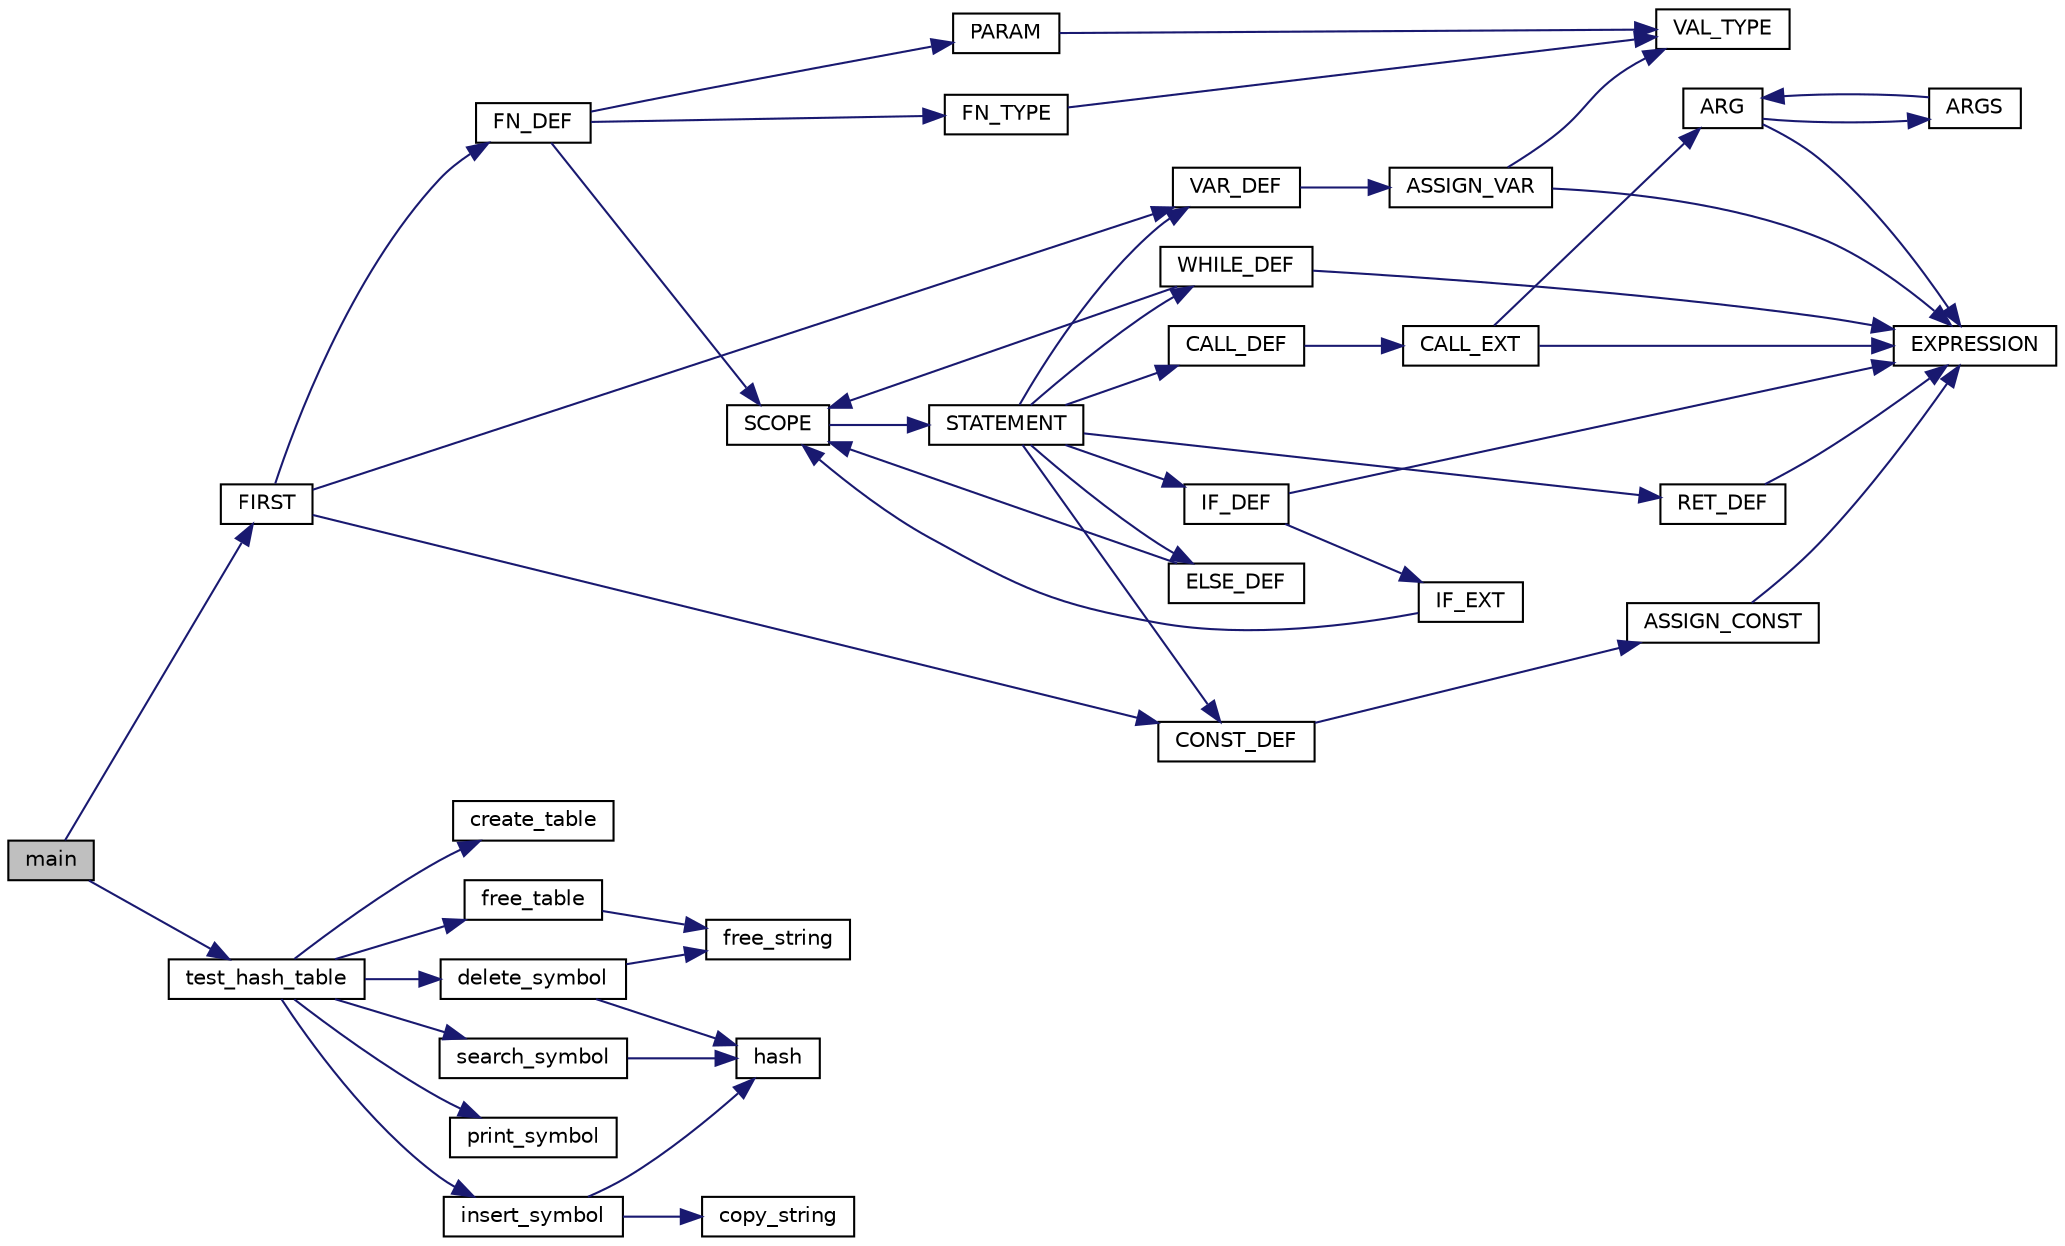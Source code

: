 digraph "main"
{
 // LATEX_PDF_SIZE
  edge [fontname="Helvetica",fontsize="10",labelfontname="Helvetica",labelfontsize="10"];
  node [fontname="Helvetica",fontsize="10",shape=record];
  rankdir="LR";
  Node1 [label="main",height=0.2,width=0.4,color="black", fillcolor="grey75", style="filled", fontcolor="black",tooltip=" "];
  Node1 -> Node2 [color="midnightblue",fontsize="10",style="solid"];
  Node2 [label="FIRST",height=0.2,width=0.4,color="black", fillcolor="white", style="filled",URL="$syntactic__analysis_8c.html#a607ec0964227a0c6c98fd79770e51c11",tooltip="Processes the FIRST rule in the syntactic analysis."];
  Node2 -> Node3 [color="midnightblue",fontsize="10",style="solid"];
  Node3 [label="CONST_DEF",height=0.2,width=0.4,color="black", fillcolor="white", style="filled",URL="$syntactic__analysis_8c.html#ab1c09d376532dc76198f8d2d6c729fef",tooltip="Processes command for constant declaration."];
  Node3 -> Node4 [color="midnightblue",fontsize="10",style="solid"];
  Node4 [label="ASSIGN_CONST",height=0.2,width=0.4,color="black", fillcolor="white", style="filled",URL="$syntactic__analysis_8c.html#aa1d8bc4c3095f3ba13e1fcc83038d948",tooltip="Processes assigning expresions to the constant."];
  Node4 -> Node5 [color="midnightblue",fontsize="10",style="solid"];
  Node5 [label="EXPRESSION",height=0.2,width=0.4,color="black", fillcolor="white", style="filled",URL="$syntactic__analysis_8c.html#a38b7a13b9a5926c2c4b6af62cec86f85",tooltip="Function for processing another argument which is in queue."];
  Node2 -> Node6 [color="midnightblue",fontsize="10",style="solid"];
  Node6 [label="FN_DEF",height=0.2,width=0.4,color="black", fillcolor="white", style="filled",URL="$syntactic__analysis_8c.html#afb9892407a0399d61e51261ff730599a",tooltip="Processes function declaration."];
  Node6 -> Node7 [color="midnightblue",fontsize="10",style="solid"];
  Node7 [label="FN_TYPE",height=0.2,width=0.4,color="black", fillcolor="white", style="filled",URL="$syntactic__analysis_8c.html#aef5821c4ef2e8e26c864efa3564244f6",tooltip="Function for verifaction enabled data types (FUNCTIONS)"];
  Node7 -> Node8 [color="midnightblue",fontsize="10",style="solid"];
  Node8 [label="VAL_TYPE",height=0.2,width=0.4,color="black", fillcolor="white", style="filled",URL="$syntactic__analysis_8c.html#aaef2bee27144c07c175bb36e4c28af9d",tooltip="Function for verifaction enabled data types (DATA TYPES)"];
  Node6 -> Node9 [color="midnightblue",fontsize="10",style="solid"];
  Node9 [label="PARAM",height=0.2,width=0.4,color="black", fillcolor="white", style="filled",URL="$syntactic__analysis_8c.html#acb21f12318c9d312a452616eb6c7262d",tooltip="Function for processing parameters of declaraced function."];
  Node9 -> Node8 [color="midnightblue",fontsize="10",style="solid"];
  Node6 -> Node10 [color="midnightblue",fontsize="10",style="solid"];
  Node10 [label="SCOPE",height=0.2,width=0.4,color="black", fillcolor="white", style="filled",URL="$syntactic__analysis_8c.html#a7d21e9db61747d6734d9a7f27d33b4f4",tooltip="Function for determining the depth of infestation."];
  Node10 -> Node11 [color="midnightblue",fontsize="10",style="solid"];
  Node11 [label="STATEMENT",height=0.2,width=0.4,color="black", fillcolor="white", style="filled",URL="$syntactic__analysis_8c.html#a7eac9e4351cf87fecd3e9a66cf5f28d8",tooltip="Processes the commands, coditions, ..."];
  Node11 -> Node12 [color="midnightblue",fontsize="10",style="solid"];
  Node12 [label="CALL_DEF",height=0.2,width=0.4,color="black", fillcolor="white", style="filled",URL="$syntactic__analysis_8c.html#a2999c303cc3fb4692b7e96d9a22e9c03",tooltip="Processes calling functions, variables."];
  Node12 -> Node13 [color="midnightblue",fontsize="10",style="solid"];
  Node13 [label="CALL_EXT",height=0.2,width=0.4,color="black", fillcolor="white", style="filled",URL="$syntactic__analysis_8c.html#ade39708cf9c0a95b1e75a94b3982f1aa",tooltip="Extended function for CALL_DEF()"];
  Node13 -> Node14 [color="midnightblue",fontsize="10",style="solid"];
  Node14 [label="ARG",height=0.2,width=0.4,color="black", fillcolor="white", style="filled",URL="$syntactic__analysis_8c.html#a83f44b9d12d581ea924af4ba707819c3",tooltip="Function for processing argument of called function."];
  Node14 -> Node15 [color="midnightblue",fontsize="10",style="solid"];
  Node15 [label="ARGS",height=0.2,width=0.4,color="black", fillcolor="white", style="filled",URL="$syntactic__analysis_8c.html#a271ef1f0dc6a029b233bcb024b19b116",tooltip="Function for processing another argument which is in queue."];
  Node15 -> Node14 [color="midnightblue",fontsize="10",style="solid"];
  Node14 -> Node5 [color="midnightblue",fontsize="10",style="solid"];
  Node13 -> Node5 [color="midnightblue",fontsize="10",style="solid"];
  Node11 -> Node3 [color="midnightblue",fontsize="10",style="solid"];
  Node11 -> Node16 [color="midnightblue",fontsize="10",style="solid"];
  Node16 [label="ELSE_DEF",height=0.2,width=0.4,color="black", fillcolor="white", style="filled",URL="$syntactic__analysis_8c.html#a047deda12297b3a39f2d50261fd7de70",tooltip="Processes else condition."];
  Node16 -> Node10 [color="midnightblue",fontsize="10",style="solid"];
  Node11 -> Node17 [color="midnightblue",fontsize="10",style="solid"];
  Node17 [label="IF_DEF",height=0.2,width=0.4,color="black", fillcolor="white", style="filled",URL="$syntactic__analysis_8c.html#ac9b33c13aa831335429748838739aef7",tooltip="Processes if condition."];
  Node17 -> Node5 [color="midnightblue",fontsize="10",style="solid"];
  Node17 -> Node18 [color="midnightblue",fontsize="10",style="solid"];
  Node18 [label="IF_EXT",height=0.2,width=0.4,color="black", fillcolor="white", style="filled",URL="$syntactic__analysis_8c.html#af131918ae0d8a1cc29cb2c8d6dc13aff",tooltip="Extended function for CALL_DEF()"];
  Node18 -> Node10 [color="midnightblue",fontsize="10",style="solid"];
  Node11 -> Node19 [color="midnightblue",fontsize="10",style="solid"];
  Node19 [label="RET_DEF",height=0.2,width=0.4,color="black", fillcolor="white", style="filled",URL="$syntactic__analysis_8c.html#a1012bbb9f570627aabec5e3eda7c4993",tooltip="Processes return command."];
  Node19 -> Node5 [color="midnightblue",fontsize="10",style="solid"];
  Node11 -> Node20 [color="midnightblue",fontsize="10",style="solid"];
  Node20 [label="VAR_DEF",height=0.2,width=0.4,color="black", fillcolor="white", style="filled",URL="$syntactic__analysis_8c.html#a49c6186e8aee36246b52305756b7a017",tooltip="Processes command for variable declaration."];
  Node20 -> Node21 [color="midnightblue",fontsize="10",style="solid"];
  Node21 [label="ASSIGN_VAR",height=0.2,width=0.4,color="black", fillcolor="white", style="filled",URL="$syntactic__analysis_8c.html#a76e0ba812902123b4ec0d43c59c13c04",tooltip="Processes assigning expresions to the variable."];
  Node21 -> Node5 [color="midnightblue",fontsize="10",style="solid"];
  Node21 -> Node8 [color="midnightblue",fontsize="10",style="solid"];
  Node11 -> Node22 [color="midnightblue",fontsize="10",style="solid"];
  Node22 [label="WHILE_DEF",height=0.2,width=0.4,color="black", fillcolor="white", style="filled",URL="$syntactic__analysis_8c.html#a13efec100d0c39c874c413765ded4d10",tooltip="Processes while loop."];
  Node22 -> Node5 [color="midnightblue",fontsize="10",style="solid"];
  Node22 -> Node10 [color="midnightblue",fontsize="10",style="solid"];
  Node2 -> Node20 [color="midnightblue",fontsize="10",style="solid"];
  Node1 -> Node23 [color="midnightblue",fontsize="10",style="solid"];
  Node23 [label="test_hash_table",height=0.2,width=0.4,color="black", fillcolor="white", style="filled",URL="$main_8c.html#a61b668b23f9d1ce9068bff1a47a788de",tooltip=" "];
  Node23 -> Node24 [color="midnightblue",fontsize="10",style="solid"];
  Node24 [label="create_table",height=0.2,width=0.4,color="black", fillcolor="white", style="filled",URL="$ADT_8c.html#a9c5cd145c4b3c3ad00c3e8d4897aaf0f",tooltip=" "];
  Node23 -> Node25 [color="midnightblue",fontsize="10",style="solid"];
  Node25 [label="delete_symbol",height=0.2,width=0.4,color="black", fillcolor="white", style="filled",URL="$ADT_8c.html#a241a0981d96a30cf13c1bd65b79a3dc8",tooltip=" "];
  Node25 -> Node26 [color="midnightblue",fontsize="10",style="solid"];
  Node26 [label="free_string",height=0.2,width=0.4,color="black", fillcolor="white", style="filled",URL="$ADT_8c.html#ae7778847ae19a4693087f819ef97ada7",tooltip=" "];
  Node25 -> Node27 [color="midnightblue",fontsize="10",style="solid"];
  Node27 [label="hash",height=0.2,width=0.4,color="black", fillcolor="white", style="filled",URL="$ADT_8c.html#a7c9e0d90bc8135bbc9d94ee1979c01ee",tooltip=" "];
  Node23 -> Node28 [color="midnightblue",fontsize="10",style="solid"];
  Node28 [label="free_table",height=0.2,width=0.4,color="black", fillcolor="white", style="filled",URL="$ADT_8c.html#a86fe0b3ef8db644c46875b1da82175c6",tooltip=" "];
  Node28 -> Node26 [color="midnightblue",fontsize="10",style="solid"];
  Node23 -> Node29 [color="midnightblue",fontsize="10",style="solid"];
  Node29 [label="insert_symbol",height=0.2,width=0.4,color="black", fillcolor="white", style="filled",URL="$ADT_8c.html#a6dcf75b165c5731b136694076b6122c6",tooltip=" "];
  Node29 -> Node30 [color="midnightblue",fontsize="10",style="solid"];
  Node30 [label="copy_string",height=0.2,width=0.4,color="black", fillcolor="white", style="filled",URL="$ADT_8c.html#a69781ac22aa41ceaca20060ad642a403",tooltip=" "];
  Node29 -> Node27 [color="midnightblue",fontsize="10",style="solid"];
  Node23 -> Node31 [color="midnightblue",fontsize="10",style="solid"];
  Node31 [label="print_symbol",height=0.2,width=0.4,color="black", fillcolor="white", style="filled",URL="$main_8c.html#ac717868c4349a743d88c3b73ef7a533b",tooltip=" "];
  Node23 -> Node32 [color="midnightblue",fontsize="10",style="solid"];
  Node32 [label="search_symbol",height=0.2,width=0.4,color="black", fillcolor="white", style="filled",URL="$ADT_8c.html#a9219c7b5ae4ce115fdd6657c6541e3bc",tooltip=" "];
  Node32 -> Node27 [color="midnightblue",fontsize="10",style="solid"];
}
